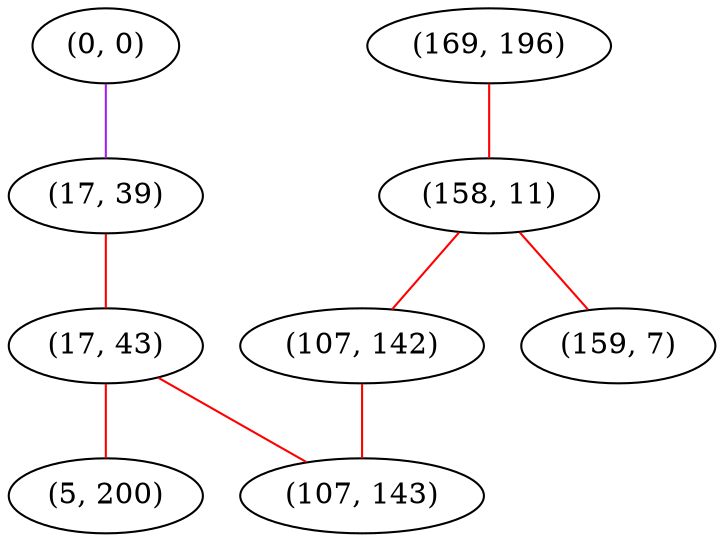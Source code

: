 graph "" {
"(0, 0)";
"(169, 196)";
"(17, 39)";
"(17, 43)";
"(158, 11)";
"(107, 142)";
"(107, 143)";
"(5, 200)";
"(159, 7)";
"(0, 0)" -- "(17, 39)"  [color=purple, key=0, weight=4];
"(169, 196)" -- "(158, 11)"  [color=red, key=0, weight=1];
"(17, 39)" -- "(17, 43)"  [color=red, key=0, weight=1];
"(17, 43)" -- "(107, 143)"  [color=red, key=0, weight=1];
"(17, 43)" -- "(5, 200)"  [color=red, key=0, weight=1];
"(158, 11)" -- "(107, 142)"  [color=red, key=0, weight=1];
"(158, 11)" -- "(159, 7)"  [color=red, key=0, weight=1];
"(107, 142)" -- "(107, 143)"  [color=red, key=0, weight=1];
}
